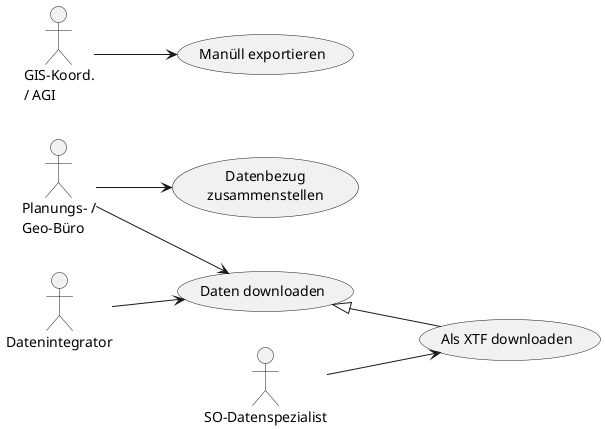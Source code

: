 @startuml
left to right direction

:Planungs- /\nGeo-Büro: as büro
:Datenintegrator: as int
:SO-Datenspezialist: as data
:GIS-Koord.\n/ AGI: as exporter

(Datenbezug\nzusammenstellen) as bundle
(Daten downloaden) as load
(Als XTF downloaden) as xtf
(Manüll exportieren) as manüll

load <|-- xtf

büro --> bundle
büro --> load
int --> load
data --> xtf

exporter --> manüll
@enduml